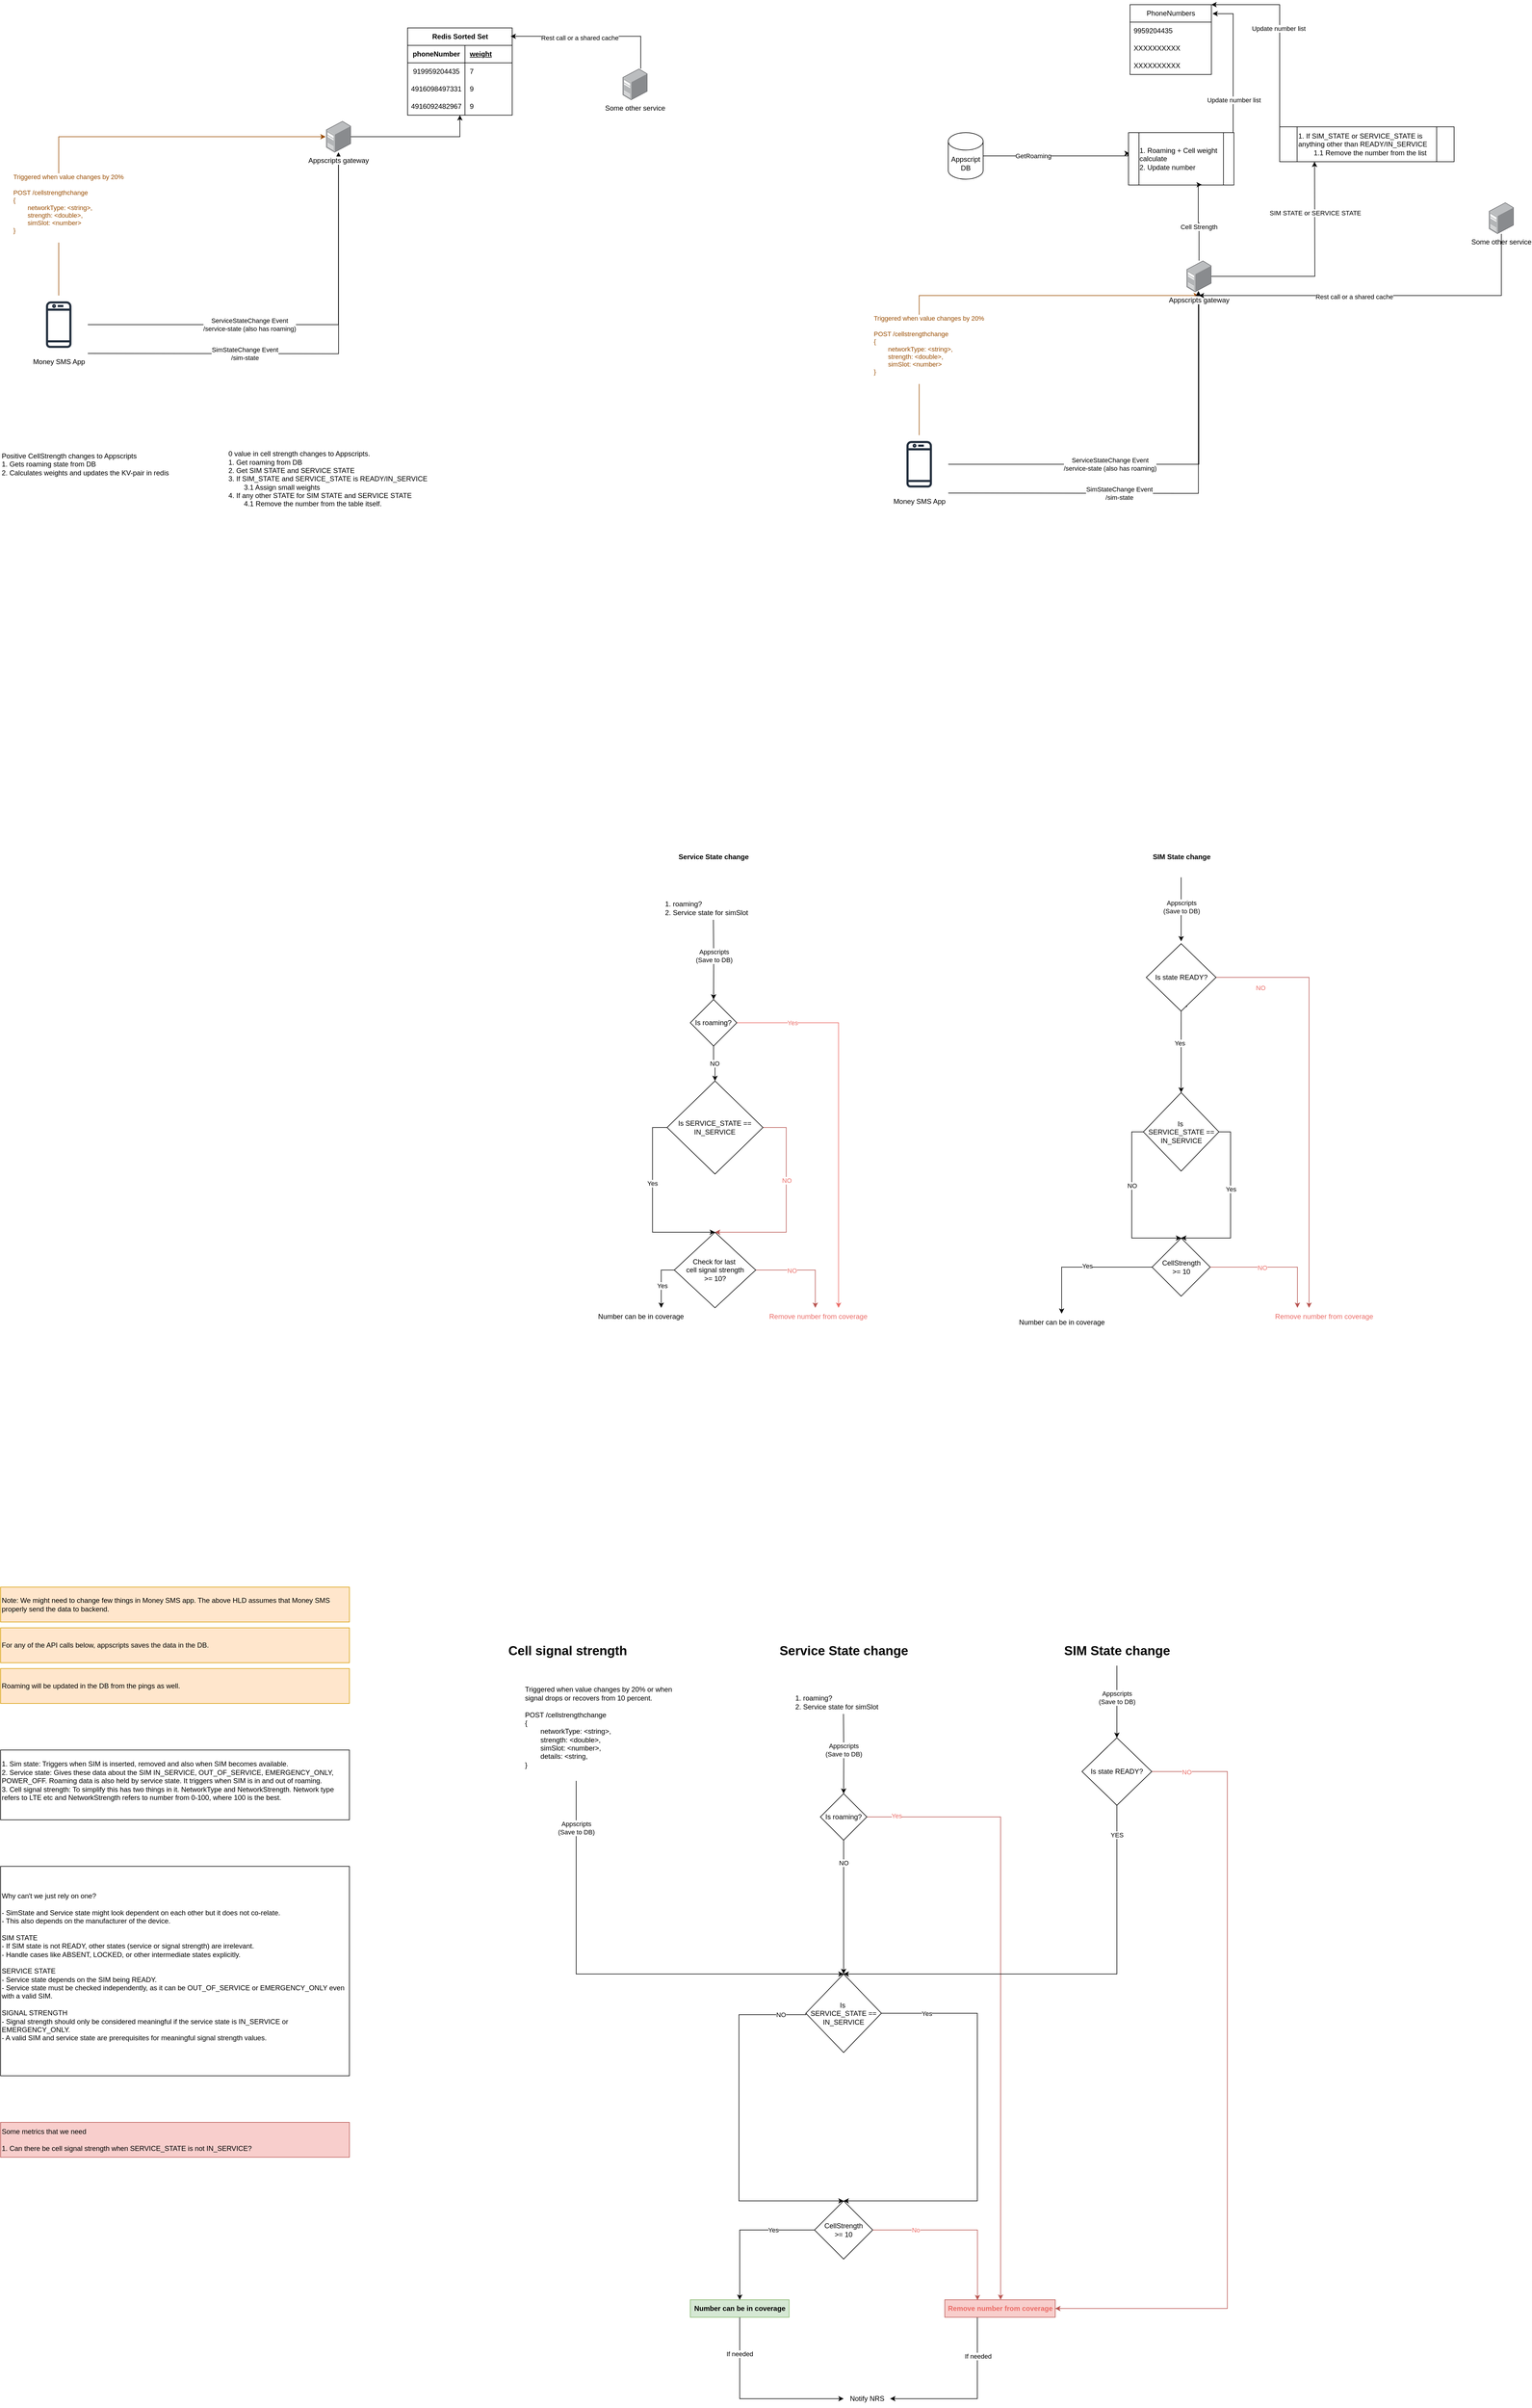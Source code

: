 <mxfile version="25.0.3">
  <diagram name="Page-1" id="AvjChgLorRrByspm1l1_">
    <mxGraphModel dx="1687" dy="942" grid="1" gridSize="10" guides="1" tooltips="1" connect="1" arrows="1" fold="1" page="1" pageScale="1" pageWidth="827" pageHeight="1169" math="0" shadow="0">
      <root>
        <mxCell id="0" />
        <mxCell id="1" parent="0" />
        <mxCell id="H9SD5z-_cukzh-uj4NfE-2" value="" style="edgeStyle=orthogonalEdgeStyle;rounded=0;orthogonalLoop=1;jettySize=auto;html=1;fontColor=#994C00;strokeColor=#994C00;entryX=-0.023;entryY=0.5;entryDx=0;entryDy=0;entryPerimeter=0;" parent="1" target="H9SD5z-_cukzh-uj4NfE-3" edge="1">
          <mxGeometry relative="1" as="geometry">
            <mxPoint x="650" y="427" as="targetPoint" />
            <Array as="points">
              <mxPoint x="140" y="427" />
            </Array>
            <mxPoint x="140" y="700" as="sourcePoint" />
          </mxGeometry>
        </mxCell>
        <mxCell id="H9SD5z-_cukzh-uj4NfE-7" value="Triggered when value changes by 20%&lt;br&gt;&lt;br&gt;POST /cellstrengthchange&lt;br&gt;{&lt;br&gt;&amp;nbsp;&lt;span style=&quot;white-space: pre;&quot;&gt;&#x9;&lt;/span&gt;networkType: &amp;lt;string&amp;gt;,&lt;br&gt;&#x9;&lt;span style=&quot;white-space: pre;&quot;&gt;&#x9;&lt;/span&gt;strength: &amp;lt;double&amp;gt;,&lt;br&gt;&#x9;&lt;span style=&quot;white-space: pre;&quot;&gt;&#x9;&lt;/span&gt;simSlot: &amp;lt;number&amp;gt;&lt;br&gt;}&lt;div&gt;&lt;br&gt;&lt;/div&gt;" style="edgeLabel;html=1;align=left;verticalAlign=middle;resizable=0;points=[];fontColor=#994C00;" parent="H9SD5z-_cukzh-uj4NfE-2" vertex="1" connectable="0">
          <mxGeometry x="-0.574" y="2" relative="1" as="geometry">
            <mxPoint x="-78" y="5" as="offset" />
          </mxGeometry>
        </mxCell>
        <mxCell id="nSinrPZJ9kr5eliyA3m0-4" style="edgeStyle=orthogonalEdgeStyle;rounded=0;orthogonalLoop=1;jettySize=auto;html=1;" parent="1" target="H9SD5z-_cukzh-uj4NfE-3" edge="1">
          <mxGeometry relative="1" as="geometry">
            <mxPoint x="190" y="799.5" as="sourcePoint" />
            <mxPoint x="621.3" y="487.5" as="targetPoint" />
          </mxGeometry>
        </mxCell>
        <mxCell id="nSinrPZJ9kr5eliyA3m0-5" value="SimStateChange Event&lt;div&gt;/sim-state&lt;/div&gt;" style="edgeLabel;html=1;align=center;verticalAlign=middle;resizable=0;points=[];" parent="nSinrPZJ9kr5eliyA3m0-4" vertex="1" connectable="0">
          <mxGeometry x="-0.22" y="1" relative="1" as="geometry">
            <mxPoint x="-33" y="1" as="offset" />
          </mxGeometry>
        </mxCell>
        <mxCell id="nSinrPZJ9kr5eliyA3m0-7" style="edgeStyle=orthogonalEdgeStyle;rounded=0;orthogonalLoop=1;jettySize=auto;html=1;" parent="1" source="H9SD5z-_cukzh-uj4NfE-1" target="H9SD5z-_cukzh-uj4NfE-3" edge="1">
          <mxGeometry relative="1" as="geometry">
            <mxPoint x="570" y="470" as="targetPoint" />
            <Array as="points">
              <mxPoint x="621" y="750" />
            </Array>
          </mxGeometry>
        </mxCell>
        <mxCell id="nSinrPZJ9kr5eliyA3m0-8" value="ServiceStateChange Event&lt;div&gt;/service-state (also has roaming)&lt;/div&gt;" style="edgeLabel;html=1;align=center;verticalAlign=middle;resizable=0;points=[];" parent="nSinrPZJ9kr5eliyA3m0-7" vertex="1" connectable="0">
          <mxGeometry x="-0.515" y="3" relative="1" as="geometry">
            <mxPoint x="101" y="3" as="offset" />
          </mxGeometry>
        </mxCell>
        <mxCell id="H9SD5z-_cukzh-uj4NfE-1" value="Money SMS App" style="sketch=0;outlineConnect=0;gradientColor=none;strokeColor=#232F3E;fillColor=#ffffff;dashed=0;verticalLabelPosition=bottom;verticalAlign=top;align=center;html=1;aspect=fixed;shape=mxgraph.aws4.resourceIcon;resIcon=mxgraph.aws4.mobile_client;" parent="1" vertex="1">
          <mxGeometry x="90" y="700" width="100" height="100" as="geometry" />
        </mxCell>
        <mxCell id="nSinrPZJ9kr5eliyA3m0-9" style="edgeStyle=orthogonalEdgeStyle;rounded=0;orthogonalLoop=1;jettySize=auto;html=1;" parent="1" source="H9SD5z-_cukzh-uj4NfE-3" target="nSinrPZJ9kr5eliyA3m0-10" edge="1">
          <mxGeometry relative="1" as="geometry">
            <mxPoint x="621.3" y="290" as="targetPoint" />
          </mxGeometry>
        </mxCell>
        <mxCell id="H9SD5z-_cukzh-uj4NfE-3" value="Appscripts gateway" style="image;points=[];aspect=fixed;html=1;align=center;shadow=0;dashed=0;image=img/lib/allied_telesis/computer_and_terminals/Server_Desktop.svg;" parent="1" vertex="1">
          <mxGeometry x="600" y="400" width="42.6" height="54" as="geometry" />
        </mxCell>
        <mxCell id="nSinrPZJ9kr5eliyA3m0-10" value="Redis Sorted Set" style="shape=table;startSize=30;container=1;collapsible=1;childLayout=tableLayout;fixedRows=1;rowLines=0;fontStyle=1;align=center;resizeLast=1;html=1;" parent="1" vertex="1">
          <mxGeometry x="740" y="240" width="180" height="150" as="geometry" />
        </mxCell>
        <mxCell id="nSinrPZJ9kr5eliyA3m0-11" value="" style="shape=tableRow;horizontal=0;startSize=0;swimlaneHead=0;swimlaneBody=0;fillColor=none;collapsible=0;dropTarget=0;points=[[0,0.5],[1,0.5]];portConstraint=eastwest;top=0;left=0;right=0;bottom=1;" parent="nSinrPZJ9kr5eliyA3m0-10" vertex="1">
          <mxGeometry y="30" width="180" height="30" as="geometry" />
        </mxCell>
        <mxCell id="nSinrPZJ9kr5eliyA3m0-12" value="phoneNumber" style="shape=partialRectangle;connectable=0;fillColor=none;top=0;left=0;bottom=0;right=0;fontStyle=1;overflow=hidden;whiteSpace=wrap;html=1;" parent="nSinrPZJ9kr5eliyA3m0-11" vertex="1">
          <mxGeometry width="98.7" height="30" as="geometry">
            <mxRectangle width="98.7" height="30" as="alternateBounds" />
          </mxGeometry>
        </mxCell>
        <mxCell id="nSinrPZJ9kr5eliyA3m0-13" value="weight" style="shape=partialRectangle;connectable=0;fillColor=none;top=0;left=0;bottom=0;right=0;align=left;spacingLeft=6;fontStyle=5;overflow=hidden;whiteSpace=wrap;html=1;" parent="nSinrPZJ9kr5eliyA3m0-11" vertex="1">
          <mxGeometry x="98.7" width="81.3" height="30" as="geometry">
            <mxRectangle width="81.3" height="30" as="alternateBounds" />
          </mxGeometry>
        </mxCell>
        <mxCell id="nSinrPZJ9kr5eliyA3m0-14" value="" style="shape=tableRow;horizontal=0;startSize=0;swimlaneHead=0;swimlaneBody=0;fillColor=none;collapsible=0;dropTarget=0;points=[[0,0.5],[1,0.5]];portConstraint=eastwest;top=0;left=0;right=0;bottom=0;" parent="nSinrPZJ9kr5eliyA3m0-10" vertex="1">
          <mxGeometry y="60" width="180" height="30" as="geometry" />
        </mxCell>
        <mxCell id="nSinrPZJ9kr5eliyA3m0-15" value="919959204435" style="shape=partialRectangle;connectable=0;fillColor=none;top=0;left=0;bottom=0;right=0;editable=1;overflow=hidden;whiteSpace=wrap;html=1;" parent="nSinrPZJ9kr5eliyA3m0-14" vertex="1">
          <mxGeometry width="98.7" height="30" as="geometry">
            <mxRectangle width="98.7" height="30" as="alternateBounds" />
          </mxGeometry>
        </mxCell>
        <mxCell id="nSinrPZJ9kr5eliyA3m0-16" value="7" style="shape=partialRectangle;connectable=0;fillColor=none;top=0;left=0;bottom=0;right=0;align=left;spacingLeft=6;overflow=hidden;whiteSpace=wrap;html=1;" parent="nSinrPZJ9kr5eliyA3m0-14" vertex="1">
          <mxGeometry x="98.7" width="81.3" height="30" as="geometry">
            <mxRectangle width="81.3" height="30" as="alternateBounds" />
          </mxGeometry>
        </mxCell>
        <mxCell id="nSinrPZJ9kr5eliyA3m0-17" value="" style="shape=tableRow;horizontal=0;startSize=0;swimlaneHead=0;swimlaneBody=0;fillColor=none;collapsible=0;dropTarget=0;points=[[0,0.5],[1,0.5]];portConstraint=eastwest;top=0;left=0;right=0;bottom=0;" parent="nSinrPZJ9kr5eliyA3m0-10" vertex="1">
          <mxGeometry y="90" width="180" height="30" as="geometry" />
        </mxCell>
        <mxCell id="nSinrPZJ9kr5eliyA3m0-18" value="4916098497331" style="shape=partialRectangle;connectable=0;fillColor=none;top=0;left=0;bottom=0;right=0;editable=1;overflow=hidden;whiteSpace=wrap;html=1;" parent="nSinrPZJ9kr5eliyA3m0-17" vertex="1">
          <mxGeometry width="98.7" height="30" as="geometry">
            <mxRectangle width="98.7" height="30" as="alternateBounds" />
          </mxGeometry>
        </mxCell>
        <mxCell id="nSinrPZJ9kr5eliyA3m0-19" value="9" style="shape=partialRectangle;connectable=0;fillColor=none;top=0;left=0;bottom=0;right=0;align=left;spacingLeft=6;overflow=hidden;whiteSpace=wrap;html=1;" parent="nSinrPZJ9kr5eliyA3m0-17" vertex="1">
          <mxGeometry x="98.7" width="81.3" height="30" as="geometry">
            <mxRectangle width="81.3" height="30" as="alternateBounds" />
          </mxGeometry>
        </mxCell>
        <mxCell id="nSinrPZJ9kr5eliyA3m0-20" value="" style="shape=tableRow;horizontal=0;startSize=0;swimlaneHead=0;swimlaneBody=0;fillColor=none;collapsible=0;dropTarget=0;points=[[0,0.5],[1,0.5]];portConstraint=eastwest;top=0;left=0;right=0;bottom=0;" parent="nSinrPZJ9kr5eliyA3m0-10" vertex="1">
          <mxGeometry y="120" width="180" height="30" as="geometry" />
        </mxCell>
        <mxCell id="nSinrPZJ9kr5eliyA3m0-21" value="4916092482967" style="shape=partialRectangle;connectable=0;fillColor=none;top=0;left=0;bottom=0;right=0;editable=1;overflow=hidden;whiteSpace=wrap;html=1;" parent="nSinrPZJ9kr5eliyA3m0-20" vertex="1">
          <mxGeometry width="98.7" height="30" as="geometry">
            <mxRectangle width="98.7" height="30" as="alternateBounds" />
          </mxGeometry>
        </mxCell>
        <mxCell id="nSinrPZJ9kr5eliyA3m0-22" value="9" style="shape=partialRectangle;connectable=0;fillColor=none;top=0;left=0;bottom=0;right=0;align=left;spacingLeft=6;overflow=hidden;whiteSpace=wrap;html=1;" parent="nSinrPZJ9kr5eliyA3m0-20" vertex="1">
          <mxGeometry x="98.7" width="81.3" height="30" as="geometry">
            <mxRectangle width="81.3" height="30" as="alternateBounds" />
          </mxGeometry>
        </mxCell>
        <mxCell id="nSinrPZJ9kr5eliyA3m0-23" value="Some other service" style="image;points=[];aspect=fixed;html=1;align=center;shadow=0;dashed=0;image=img/lib/allied_telesis/computer_and_terminals/Server_Desktop.svg;" parent="1" vertex="1">
          <mxGeometry x="1110" y="310" width="42.6" height="54" as="geometry" />
        </mxCell>
        <mxCell id="nSinrPZJ9kr5eliyA3m0-24" style="edgeStyle=orthogonalEdgeStyle;rounded=0;orthogonalLoop=1;jettySize=auto;html=1;entryX=0.985;entryY=0.096;entryDx=0;entryDy=0;entryPerimeter=0;" parent="1" source="nSinrPZJ9kr5eliyA3m0-23" target="nSinrPZJ9kr5eliyA3m0-10" edge="1">
          <mxGeometry relative="1" as="geometry">
            <Array as="points">
              <mxPoint x="1141" y="254" />
            </Array>
          </mxGeometry>
        </mxCell>
        <mxCell id="nSinrPZJ9kr5eliyA3m0-25" value="Rest call or a shared cache" style="edgeLabel;html=1;align=center;verticalAlign=middle;resizable=0;points=[];" parent="nSinrPZJ9kr5eliyA3m0-24" vertex="1" connectable="0">
          <mxGeometry x="0.15" y="2" relative="1" as="geometry">
            <mxPoint as="offset" />
          </mxGeometry>
        </mxCell>
        <mxCell id="FJ7R4VYDQQkWekEegoId-1" value="" style="edgeStyle=orthogonalEdgeStyle;rounded=0;orthogonalLoop=1;jettySize=auto;html=1;fontColor=#994C00;strokeColor=#994C00;" parent="1" edge="1">
          <mxGeometry relative="1" as="geometry">
            <mxPoint x="2101" y="700" as="targetPoint" />
            <Array as="points">
              <mxPoint x="1620" y="700" />
            </Array>
            <mxPoint x="1620" y="940" as="sourcePoint" />
          </mxGeometry>
        </mxCell>
        <mxCell id="FJ7R4VYDQQkWekEegoId-2" value="Triggered when value changes by 20%&lt;br&gt;&lt;br&gt;POST /cellstrengthchange&lt;br&gt;{&lt;br&gt;&amp;nbsp;&lt;span style=&quot;white-space: pre;&quot;&gt;&#x9;&lt;/span&gt;networkType: &amp;lt;string&amp;gt;,&lt;br&gt;&#x9;&lt;span style=&quot;white-space: pre;&quot;&gt;&#x9;&lt;/span&gt;strength: &amp;lt;double&amp;gt;,&lt;br&gt;&#x9;&lt;span style=&quot;white-space: pre;&quot;&gt;&#x9;&lt;/span&gt;simSlot: &amp;lt;number&amp;gt;&lt;br&gt;}&lt;div&gt;&lt;br&gt;&lt;/div&gt;" style="edgeLabel;html=1;align=left;verticalAlign=middle;resizable=0;points=[];fontColor=#994C00;" parent="FJ7R4VYDQQkWekEegoId-1" vertex="1" connectable="0">
          <mxGeometry x="-0.574" y="2" relative="1" as="geometry">
            <mxPoint x="-78" y="5" as="offset" />
          </mxGeometry>
        </mxCell>
        <mxCell id="FJ7R4VYDQQkWekEegoId-3" style="edgeStyle=orthogonalEdgeStyle;rounded=0;orthogonalLoop=1;jettySize=auto;html=1;entryX=0.474;entryY=0.962;entryDx=0;entryDy=0;entryPerimeter=0;" parent="1" target="FJ7R4VYDQQkWekEegoId-9" edge="1">
          <mxGeometry relative="1" as="geometry">
            <mxPoint x="1670" y="1039.5" as="sourcePoint" />
            <mxPoint x="2101.3" y="727.5" as="targetPoint" />
          </mxGeometry>
        </mxCell>
        <mxCell id="FJ7R4VYDQQkWekEegoId-4" value="SimStateChange Event&lt;div&gt;/sim-state&lt;/div&gt;" style="edgeLabel;html=1;align=center;verticalAlign=middle;resizable=0;points=[];" parent="FJ7R4VYDQQkWekEegoId-3" vertex="1" connectable="0">
          <mxGeometry x="-0.22" y="1" relative="1" as="geometry">
            <mxPoint x="-10" y="1" as="offset" />
          </mxGeometry>
        </mxCell>
        <mxCell id="FJ7R4VYDQQkWekEegoId-5" style="edgeStyle=orthogonalEdgeStyle;rounded=0;orthogonalLoop=1;jettySize=auto;html=1;" parent="1" source="FJ7R4VYDQQkWekEegoId-7" target="FJ7R4VYDQQkWekEegoId-9" edge="1">
          <mxGeometry relative="1" as="geometry">
            <mxPoint x="2050" y="710" as="targetPoint" />
            <Array as="points">
              <mxPoint x="2101" y="990" />
            </Array>
          </mxGeometry>
        </mxCell>
        <mxCell id="FJ7R4VYDQQkWekEegoId-6" value="ServiceStateChange Event&lt;div&gt;/service-state (also has roaming)&lt;/div&gt;" style="edgeLabel;html=1;align=center;verticalAlign=middle;resizable=0;points=[];" parent="FJ7R4VYDQQkWekEegoId-5" vertex="1" connectable="0">
          <mxGeometry x="-0.515" y="3" relative="1" as="geometry">
            <mxPoint x="101" y="3" as="offset" />
          </mxGeometry>
        </mxCell>
        <mxCell id="FJ7R4VYDQQkWekEegoId-7" value="Money SMS App" style="sketch=0;outlineConnect=0;gradientColor=none;strokeColor=#232F3E;fillColor=#ffffff;dashed=0;verticalLabelPosition=bottom;verticalAlign=top;align=center;html=1;aspect=fixed;shape=mxgraph.aws4.resourceIcon;resIcon=mxgraph.aws4.mobile_client;" parent="1" vertex="1">
          <mxGeometry x="1570" y="940" width="100" height="100" as="geometry" />
        </mxCell>
        <mxCell id="FJ7R4VYDQQkWekEegoId-48" style="edgeStyle=orthogonalEdgeStyle;rounded=0;orthogonalLoop=1;jettySize=auto;html=1;" parent="1" source="FJ7R4VYDQQkWekEegoId-9" edge="1">
          <mxGeometry relative="1" as="geometry">
            <mxPoint x="2300" y="470" as="targetPoint" />
          </mxGeometry>
        </mxCell>
        <mxCell id="FJ7R4VYDQQkWekEegoId-50" value="SIM STATE or SERVICE STATE" style="edgeLabel;html=1;align=center;verticalAlign=middle;resizable=0;points=[];" parent="FJ7R4VYDQQkWekEegoId-48" vertex="1" connectable="0">
          <mxGeometry x="0.532" y="-1" relative="1" as="geometry">
            <mxPoint as="offset" />
          </mxGeometry>
        </mxCell>
        <mxCell id="FJ7R4VYDQQkWekEegoId-9" value="Appscripts gateway" style="image;points=[];aspect=fixed;html=1;align=center;shadow=0;dashed=0;image=img/lib/allied_telesis/computer_and_terminals/Server_Desktop.svg;" parent="1" vertex="1">
          <mxGeometry x="2080" y="640" width="42.6" height="54" as="geometry" />
        </mxCell>
        <mxCell id="FJ7R4VYDQQkWekEegoId-23" value="Some other service" style="image;points=[];aspect=fixed;html=1;align=center;shadow=0;dashed=0;image=img/lib/allied_telesis/computer_and_terminals/Server_Desktop.svg;" parent="1" vertex="1">
          <mxGeometry x="2600" y="540" width="42.6" height="54" as="geometry" />
        </mxCell>
        <mxCell id="FJ7R4VYDQQkWekEegoId-24" style="edgeStyle=orthogonalEdgeStyle;rounded=0;orthogonalLoop=1;jettySize=auto;html=1;" parent="1" source="FJ7R4VYDQQkWekEegoId-23" edge="1">
          <mxGeometry relative="1" as="geometry">
            <Array as="points">
              <mxPoint x="2621" y="700" />
            </Array>
            <mxPoint x="2101" y="700" as="targetPoint" />
          </mxGeometry>
        </mxCell>
        <mxCell id="FJ7R4VYDQQkWekEegoId-25" value="Rest call or a shared cache" style="edgeLabel;html=1;align=center;verticalAlign=middle;resizable=0;points=[];" parent="FJ7R4VYDQQkWekEegoId-24" vertex="1" connectable="0">
          <mxGeometry x="0.15" y="2" relative="1" as="geometry">
            <mxPoint as="offset" />
          </mxGeometry>
        </mxCell>
        <mxCell id="FJ7R4VYDQQkWekEegoId-27" value="PhoneNumbers" style="swimlane;fontStyle=0;childLayout=stackLayout;horizontal=1;startSize=30;horizontalStack=0;resizeParent=1;resizeParentMax=0;resizeLast=0;collapsible=1;marginBottom=0;whiteSpace=wrap;html=1;" parent="1" vertex="1">
          <mxGeometry x="1982.6" y="200" width="140" height="120" as="geometry" />
        </mxCell>
        <mxCell id="FJ7R4VYDQQkWekEegoId-28" value="9959204435" style="text;strokeColor=none;fillColor=none;align=left;verticalAlign=middle;spacingLeft=4;spacingRight=4;overflow=hidden;points=[[0,0.5],[1,0.5]];portConstraint=eastwest;rotatable=0;whiteSpace=wrap;html=1;" parent="FJ7R4VYDQQkWekEegoId-27" vertex="1">
          <mxGeometry y="30" width="140" height="30" as="geometry" />
        </mxCell>
        <mxCell id="FJ7R4VYDQQkWekEegoId-29" value="XXXXXXXXXX" style="text;strokeColor=none;fillColor=none;align=left;verticalAlign=middle;spacingLeft=4;spacingRight=4;overflow=hidden;points=[[0,0.5],[1,0.5]];portConstraint=eastwest;rotatable=0;whiteSpace=wrap;html=1;" parent="FJ7R4VYDQQkWekEegoId-27" vertex="1">
          <mxGeometry y="60" width="140" height="30" as="geometry" />
        </mxCell>
        <mxCell id="FJ7R4VYDQQkWekEegoId-30" value="XXXXXXXXXX" style="text;strokeColor=none;fillColor=none;align=left;verticalAlign=middle;spacingLeft=4;spacingRight=4;overflow=hidden;points=[[0,0.5],[1,0.5]];portConstraint=eastwest;rotatable=0;whiteSpace=wrap;html=1;" parent="FJ7R4VYDQQkWekEegoId-27" vertex="1">
          <mxGeometry y="90" width="140" height="30" as="geometry" />
        </mxCell>
        <mxCell id="FJ7R4VYDQQkWekEegoId-32" style="edgeStyle=orthogonalEdgeStyle;rounded=0;orthogonalLoop=1;jettySize=auto;html=1;entryX=0.011;entryY=0.394;entryDx=0;entryDy=0;entryPerimeter=0;" parent="1" source="FJ7R4VYDQQkWekEegoId-31" target="FJ7R4VYDQQkWekEegoId-33" edge="1">
          <mxGeometry relative="1" as="geometry">
            <mxPoint x="2120" y="550" as="targetPoint" />
            <Array as="points">
              <mxPoint x="1979" y="460" />
              <mxPoint x="1979" y="456" />
            </Array>
          </mxGeometry>
        </mxCell>
        <mxCell id="FJ7R4VYDQQkWekEegoId-34" value="GetRoaming" style="edgeLabel;html=1;align=center;verticalAlign=middle;resizable=0;points=[];" parent="FJ7R4VYDQQkWekEegoId-32" vertex="1" connectable="0">
          <mxGeometry x="-0.147" relative="1" as="geometry">
            <mxPoint x="-24" as="offset" />
          </mxGeometry>
        </mxCell>
        <mxCell id="FJ7R4VYDQQkWekEegoId-31" value="Appscript DB" style="shape=cylinder3;whiteSpace=wrap;html=1;boundedLbl=1;backgroundOutline=1;size=15;" parent="1" vertex="1">
          <mxGeometry x="1670" y="420" width="60" height="80" as="geometry" />
        </mxCell>
        <mxCell id="FJ7R4VYDQQkWekEegoId-33" value="&lt;div style=&quot;text-align: left;&quot;&gt;&lt;span style=&quot;background-color: initial;&quot;&gt;1. Roaming + Cell weight calculate&lt;/span&gt;&lt;/div&gt;&lt;div style=&quot;text-align: left;&quot;&gt;2. Update number&lt;/div&gt;" style="shape=process;whiteSpace=wrap;html=1;backgroundOutline=1;" parent="1" vertex="1">
          <mxGeometry x="1980" y="420" width="181.3" height="90" as="geometry" />
        </mxCell>
        <mxCell id="FJ7R4VYDQQkWekEegoId-38" style="edgeStyle=orthogonalEdgeStyle;rounded=0;orthogonalLoop=1;jettySize=auto;html=1;entryX=1.014;entryY=0.129;entryDx=0;entryDy=0;entryPerimeter=0;" parent="1" source="FJ7R4VYDQQkWekEegoId-33" target="FJ7R4VYDQQkWekEegoId-27" edge="1">
          <mxGeometry relative="1" as="geometry">
            <Array as="points">
              <mxPoint x="2160" y="216" />
            </Array>
          </mxGeometry>
        </mxCell>
        <mxCell id="FJ7R4VYDQQkWekEegoId-39" value="Update number list" style="edgeLabel;html=1;align=center;verticalAlign=middle;resizable=0;points=[];" parent="FJ7R4VYDQQkWekEegoId-38" vertex="1" connectable="0">
          <mxGeometry x="0.049" y="-3" relative="1" as="geometry">
            <mxPoint x="-2" y="70" as="offset" />
          </mxGeometry>
        </mxCell>
        <mxCell id="FJ7R4VYDQQkWekEegoId-42" style="edgeStyle=orthogonalEdgeStyle;rounded=0;orthogonalLoop=1;jettySize=auto;html=1;entryX=0.695;entryY=0.994;entryDx=0;entryDy=0;entryPerimeter=0;" parent="1" source="FJ7R4VYDQQkWekEegoId-9" target="FJ7R4VYDQQkWekEegoId-33" edge="1">
          <mxGeometry relative="1" as="geometry">
            <Array as="points">
              <mxPoint x="2101" y="575" />
              <mxPoint x="2100" y="575" />
              <mxPoint x="2100" y="510" />
            </Array>
          </mxGeometry>
        </mxCell>
        <mxCell id="FJ7R4VYDQQkWekEegoId-43" value="Cell Strength" style="edgeLabel;html=1;align=center;verticalAlign=middle;resizable=0;points=[];" parent="FJ7R4VYDQQkWekEegoId-42" vertex="1" connectable="0">
          <mxGeometry x="-0.15" y="1" relative="1" as="geometry">
            <mxPoint as="offset" />
          </mxGeometry>
        </mxCell>
        <mxCell id="FJ7R4VYDQQkWekEegoId-45" value="Positive CellStrength changes to Appscripts&lt;div&gt;1. Gets roaming state from DB&lt;/div&gt;&lt;div&gt;2. Calculates weights and updates the KV-pair in redis&lt;/div&gt;" style="text;html=1;align=left;verticalAlign=middle;resizable=0;points=[];autosize=1;strokeColor=none;fillColor=none;" parent="1" vertex="1">
          <mxGeometry x="40" y="960" width="310" height="60" as="geometry" />
        </mxCell>
        <mxCell id="FJ7R4VYDQQkWekEegoId-47" value="0 value in cell strength changes to Appscripts.&lt;div&gt;1. Get roaming from DB&lt;/div&gt;&lt;div&gt;2. Get SIM STATE and SERVICE STATE&lt;/div&gt;&lt;div&gt;3. If SIM_STATE and SERVICE_STATE is READY/IN_SERVICE&lt;/div&gt;&lt;div&gt;&lt;span style=&quot;white-space: pre;&quot;&gt;&#x9;&lt;/span&gt;3.1 Assign small weights&lt;br&gt;&lt;/div&gt;&lt;div&gt;4. If any other STATE for SIM STATE and SERVICE STATE&lt;/div&gt;&lt;div&gt;&lt;span style=&quot;white-space: pre;&quot;&gt;&#x9;&lt;/span&gt;4.1 Remove the number from the table itself.&lt;br&gt;&lt;/div&gt;" style="text;html=1;align=left;verticalAlign=middle;resizable=0;points=[];autosize=1;strokeColor=none;fillColor=none;" parent="1" vertex="1">
          <mxGeometry x="430" y="960" width="370" height="110" as="geometry" />
        </mxCell>
        <mxCell id="FJ7R4VYDQQkWekEegoId-51" style="edgeStyle=orthogonalEdgeStyle;rounded=0;orthogonalLoop=1;jettySize=auto;html=1;exitX=0;exitY=0;exitDx=0;exitDy=0;entryX=1;entryY=0;entryDx=0;entryDy=0;" parent="1" source="FJ7R4VYDQQkWekEegoId-49" target="FJ7R4VYDQQkWekEegoId-27" edge="1">
          <mxGeometry relative="1" as="geometry">
            <Array as="points">
              <mxPoint x="2240" y="200" />
            </Array>
          </mxGeometry>
        </mxCell>
        <mxCell id="FJ7R4VYDQQkWekEegoId-52" value="Update number list" style="edgeLabel;html=1;align=center;verticalAlign=middle;resizable=0;points=[];" parent="FJ7R4VYDQQkWekEegoId-51" vertex="1" connectable="0">
          <mxGeometry x="0.032" y="2" relative="1" as="geometry">
            <mxPoint as="offset" />
          </mxGeometry>
        </mxCell>
        <mxCell id="FJ7R4VYDQQkWekEegoId-49" value="1. If SIM_STATE or SERVICE_STATE is anything other than READY/IN_SERVICE&amp;nbsp;&lt;div&gt;&lt;span style=&quot;white-space: pre;&quot;&gt;&#x9;&lt;/span&gt;1.1 Remove the number from the list&lt;br&gt;&lt;/div&gt;" style="shape=process;whiteSpace=wrap;html=1;backgroundOutline=1;align=left;" parent="1" vertex="1">
          <mxGeometry x="2240" y="410" width="300" height="60" as="geometry" />
        </mxCell>
        <mxCell id="FJ7R4VYDQQkWekEegoId-54" value="Note: We might need to change few things in Money SMS app. The above HLD assumes that Money SMS properly send the data to backend." style="rounded=0;whiteSpace=wrap;html=1;fillColor=#ffe6cc;strokeColor=#d79b00;align=left;" parent="1" vertex="1">
          <mxGeometry x="40" y="2920" width="600" height="60" as="geometry" />
        </mxCell>
        <mxCell id="FJ7R4VYDQQkWekEegoId-68" style="edgeStyle=orthogonalEdgeStyle;rounded=0;orthogonalLoop=1;jettySize=auto;html=1;entryX=0.5;entryY=0;entryDx=0;entryDy=0;" parent="1" source="FJ7R4VYDQQkWekEegoId-72" target="FJ7R4VYDQQkWekEegoId-198" edge="1">
          <mxGeometry relative="1" as="geometry">
            <mxPoint x="780.3" y="3345" as="targetPoint" />
            <mxPoint x="780.3" y="3175" as="sourcePoint" />
            <Array as="points">
              <mxPoint x="1030" y="3585" />
            </Array>
          </mxGeometry>
        </mxCell>
        <mxCell id="FJ7R4VYDQQkWekEegoId-69" value="Appscripts&lt;div&gt;(Save to DB)&lt;/div&gt;" style="edgeLabel;html=1;align=center;verticalAlign=middle;resizable=0;points=[];" parent="FJ7R4VYDQQkWekEegoId-68" vertex="1" connectable="0">
          <mxGeometry x="-0.193" y="-2" relative="1" as="geometry">
            <mxPoint x="2" y="-239" as="offset" />
          </mxGeometry>
        </mxCell>
        <mxCell id="FJ7R4VYDQQkWekEegoId-71" value="Cell signal strength" style="text;html=1;align=center;verticalAlign=middle;resizable=0;points=[];autosize=1;strokeColor=none;fillColor=none;fontStyle=1;fontSize=22;" parent="1" vertex="1">
          <mxGeometry x="910" y="3010" width="210" height="40" as="geometry" />
        </mxCell>
        <mxCell id="FJ7R4VYDQQkWekEegoId-72" value="&lt;div&gt;Triggered when value changes by 20% or when&amp;nbsp;&lt;/div&gt;&lt;div&gt;signal drops or recovers from 10 percent.&lt;/div&gt;&lt;div&gt;&lt;br&gt;&lt;/div&gt;&lt;div&gt;POST /cellstrengthchange&lt;/div&gt;&lt;div&gt;{&lt;/div&gt;&lt;div&gt;&amp;nbsp;&lt;span style=&quot;white-space-collapse: preserve;&quot;&gt;&#x9;&lt;/span&gt;networkType: &amp;lt;string&amp;gt;,&lt;/div&gt;&lt;div&gt;&lt;span style=&quot;white-space-collapse: collapse;&quot;&gt;&lt;span style=&quot;white-space-collapse: preserve;&quot;&gt;&#x9;&lt;/span&gt;strength: &amp;lt;double&amp;gt;,&lt;/span&gt;&lt;/div&gt;&lt;div&gt;&lt;span style=&quot;white-space-collapse: collapse;&quot;&gt;&lt;span style=&quot;white-space-collapse: preserve;&quot;&gt;&#x9;&lt;/span&gt;simSlot: &amp;lt;number&amp;gt;,&lt;/span&gt;&lt;/div&gt;&lt;div&gt;&lt;span style=&quot;white-space-collapse: collapse;&quot;&gt;&lt;span style=&quot;white-space: pre;&quot;&gt;&#x9;&lt;/span&gt;details: &amp;lt;string,&lt;br&gt;&lt;/span&gt;&lt;/div&gt;&lt;div&gt;}&lt;/div&gt;&lt;div&gt;&lt;br&gt;&lt;/div&gt;" style="text;html=1;align=left;verticalAlign=middle;resizable=0;points=[];autosize=1;strokeColor=none;fillColor=none;" parent="1" vertex="1">
          <mxGeometry x="940" y="3083" width="280" height="170" as="geometry" />
        </mxCell>
        <mxCell id="FJ7R4VYDQQkWekEegoId-162" value="" style="edgeStyle=orthogonalEdgeStyle;rounded=0;orthogonalLoop=1;jettySize=auto;html=1;" parent="1" edge="1">
          <mxGeometry relative="1" as="geometry">
            <mxPoint x="-90" y="2130" as="sourcePoint" />
          </mxGeometry>
        </mxCell>
        <mxCell id="FJ7R4VYDQQkWekEegoId-102" style="edgeStyle=orthogonalEdgeStyle;rounded=0;orthogonalLoop=1;jettySize=auto;html=1;entryX=0.5;entryY=0;entryDx=0;entryDy=0;" parent="1" target="FJ7R4VYDQQkWekEegoId-108" edge="1">
          <mxGeometry relative="1" as="geometry">
            <mxPoint x="1266.3" y="1900" as="targetPoint" />
            <mxPoint x="1266.04" y="1773" as="sourcePoint" />
          </mxGeometry>
        </mxCell>
        <mxCell id="FJ7R4VYDQQkWekEegoId-107" value="Appscripts&lt;div&gt;(Save to DB)&lt;/div&gt;" style="edgeLabel;html=1;align=center;verticalAlign=middle;resizable=0;points=[];" parent="FJ7R4VYDQQkWekEegoId-102" vertex="1" connectable="0">
          <mxGeometry x="-0.177" relative="1" as="geometry">
            <mxPoint y="5" as="offset" />
          </mxGeometry>
        </mxCell>
        <mxCell id="FJ7R4VYDQQkWekEegoId-101" value="Service State change" style="text;html=1;align=center;verticalAlign=middle;resizable=0;points=[];autosize=1;strokeColor=none;fillColor=none;fontStyle=1" parent="1" vertex="1">
          <mxGeometry x="1196.3" y="1650" width="140" height="30" as="geometry" />
        </mxCell>
        <mxCell id="FJ7R4VYDQQkWekEegoId-105" value="1. roaming?&lt;div&gt;2. Service state for simSlot&lt;/div&gt;" style="text;html=1;align=left;verticalAlign=middle;resizable=0;points=[];autosize=1;strokeColor=none;fillColor=none;" parent="1" vertex="1">
          <mxGeometry x="1181.3" y="1733" width="170" height="40" as="geometry" />
        </mxCell>
        <mxCell id="FJ7R4VYDQQkWekEegoId-109" style="edgeStyle=orthogonalEdgeStyle;rounded=0;orthogonalLoop=1;jettySize=auto;html=1;fontColor=#EA6B66;strokeColor=#EA6B66;" parent="1" source="FJ7R4VYDQQkWekEegoId-108" target="FJ7R4VYDQQkWekEegoId-124" edge="1">
          <mxGeometry relative="1" as="geometry">
            <mxPoint x="1846.247" y="2080" as="targetPoint" />
            <Array as="points">
              <mxPoint x="1481.3" y="1950" />
            </Array>
          </mxGeometry>
        </mxCell>
        <mxCell id="FJ7R4VYDQQkWekEegoId-110" value="Yes" style="edgeLabel;html=1;align=center;verticalAlign=middle;resizable=0;points=[];fontColor=#EA6B66;" parent="FJ7R4VYDQQkWekEegoId-109" vertex="1" connectable="0">
          <mxGeometry x="-0.068" y="-3" relative="1" as="geometry">
            <mxPoint x="-77" y="-135" as="offset" />
          </mxGeometry>
        </mxCell>
        <mxCell id="FJ7R4VYDQQkWekEegoId-159" style="edgeStyle=orthogonalEdgeStyle;rounded=0;orthogonalLoop=1;jettySize=auto;html=1;exitX=0.5;exitY=1;exitDx=0;exitDy=0;" parent="1" source="FJ7R4VYDQQkWekEegoId-108" target="FJ7R4VYDQQkWekEegoId-114" edge="1">
          <mxGeometry relative="1" as="geometry" />
        </mxCell>
        <mxCell id="FJ7R4VYDQQkWekEegoId-160" value="NO" style="edgeLabel;html=1;align=center;verticalAlign=middle;resizable=0;points=[];" parent="FJ7R4VYDQQkWekEegoId-159" vertex="1" connectable="0">
          <mxGeometry x="0.008" relative="1" as="geometry">
            <mxPoint as="offset" />
          </mxGeometry>
        </mxCell>
        <mxCell id="FJ7R4VYDQQkWekEegoId-108" value="Is roaming?" style="rhombus;whiteSpace=wrap;html=1;" parent="1" vertex="1">
          <mxGeometry x="1226.3" y="1910" width="80" height="80" as="geometry" />
        </mxCell>
        <mxCell id="FJ7R4VYDQQkWekEegoId-122" style="edgeStyle=orthogonalEdgeStyle;rounded=0;orthogonalLoop=1;jettySize=auto;html=1;exitX=1;exitY=0.5;exitDx=0;exitDy=0;fillColor=#f8cecc;strokeColor=#b85450;entryX=0.5;entryY=0;entryDx=0;entryDy=0;" parent="1" source="FJ7R4VYDQQkWekEegoId-114" target="FJ7R4VYDQQkWekEegoId-120" edge="1">
          <mxGeometry relative="1" as="geometry">
            <mxPoint x="1731.3" y="2260" as="targetPoint" />
            <Array as="points">
              <mxPoint x="1391.3" y="2130" />
              <mxPoint x="1391.3" y="2310" />
            </Array>
          </mxGeometry>
        </mxCell>
        <mxCell id="FJ7R4VYDQQkWekEegoId-123" value="NO" style="edgeLabel;html=1;align=center;verticalAlign=middle;resizable=0;points=[];fontColor=#EA6B66;" parent="FJ7R4VYDQQkWekEegoId-122" vertex="1" connectable="0">
          <mxGeometry x="-0.238" relative="1" as="geometry">
            <mxPoint as="offset" />
          </mxGeometry>
        </mxCell>
        <mxCell id="FJ7R4VYDQQkWekEegoId-157" style="edgeStyle=orthogonalEdgeStyle;rounded=0;orthogonalLoop=1;jettySize=auto;html=1;" parent="1" source="FJ7R4VYDQQkWekEegoId-114" target="FJ7R4VYDQQkWekEegoId-120" edge="1">
          <mxGeometry relative="1" as="geometry">
            <Array as="points">
              <mxPoint x="1161.3" y="2130" />
              <mxPoint x="1161.3" y="2310" />
            </Array>
          </mxGeometry>
        </mxCell>
        <mxCell id="FJ7R4VYDQQkWekEegoId-158" value="Yes" style="edgeLabel;html=1;align=center;verticalAlign=middle;resizable=0;points=[];" parent="FJ7R4VYDQQkWekEegoId-157" vertex="1" connectable="0">
          <mxGeometry x="-0.229" y="-1" relative="1" as="geometry">
            <mxPoint as="offset" />
          </mxGeometry>
        </mxCell>
        <mxCell id="FJ7R4VYDQQkWekEegoId-114" value="Is SERVICE_STATE == IN_SERVICE" style="rhombus;whiteSpace=wrap;html=1;" parent="1" vertex="1">
          <mxGeometry x="1186.3" y="2050" width="165" height="160" as="geometry" />
        </mxCell>
        <mxCell id="FJ7R4VYDQQkWekEegoId-127" style="edgeStyle=orthogonalEdgeStyle;rounded=0;orthogonalLoop=1;jettySize=auto;html=1;fillColor=#f8cecc;strokeColor=#b85450;" parent="1" target="FJ7R4VYDQQkWekEegoId-124" edge="1">
          <mxGeometry relative="1" as="geometry">
            <mxPoint x="1328.031" y="2375" as="sourcePoint" />
            <mxPoint x="1441.3" y="2430" as="targetPoint" />
            <Array as="points">
              <mxPoint x="1441.3" y="2375" />
            </Array>
          </mxGeometry>
        </mxCell>
        <mxCell id="FJ7R4VYDQQkWekEegoId-128" value="NO" style="edgeLabel;html=1;align=center;verticalAlign=middle;resizable=0;points=[];fontColor=#EA6B66;" parent="FJ7R4VYDQQkWekEegoId-127" vertex="1" connectable="0">
          <mxGeometry x="-0.189" y="-1" relative="1" as="geometry">
            <mxPoint as="offset" />
          </mxGeometry>
        </mxCell>
        <mxCell id="FJ7R4VYDQQkWekEegoId-155" style="edgeStyle=orthogonalEdgeStyle;rounded=0;orthogonalLoop=1;jettySize=auto;html=1;" parent="1" source="FJ7R4VYDQQkWekEegoId-120" target="FJ7R4VYDQQkWekEegoId-126" edge="1">
          <mxGeometry relative="1" as="geometry">
            <Array as="points">
              <mxPoint x="1176.3" y="2375" />
            </Array>
          </mxGeometry>
        </mxCell>
        <mxCell id="FJ7R4VYDQQkWekEegoId-156" value="Yes" style="edgeLabel;html=1;align=center;verticalAlign=middle;resizable=0;points=[];" parent="FJ7R4VYDQQkWekEegoId-155" vertex="1" connectable="0">
          <mxGeometry x="0.13" y="1" relative="1" as="geometry">
            <mxPoint as="offset" />
          </mxGeometry>
        </mxCell>
        <mxCell id="FJ7R4VYDQQkWekEegoId-120" value="Check for last&amp;nbsp;&lt;div&gt;cell signal strength&lt;/div&gt;&lt;div&gt;&amp;gt;= 10?&lt;/div&gt;" style="rhombus;whiteSpace=wrap;html=1;" parent="1" vertex="1">
          <mxGeometry x="1198.8" y="2310" width="140" height="130" as="geometry" />
        </mxCell>
        <mxCell id="FJ7R4VYDQQkWekEegoId-124" value="&lt;font color=&quot;#ea6b66&quot;&gt;Remove number from coverage&lt;/font&gt;" style="text;html=1;align=center;verticalAlign=middle;resizable=0;points=[];autosize=1;strokeColor=none;fillColor=none;" parent="1" vertex="1">
          <mxGeometry x="1351.3" y="2440" width="190" height="30" as="geometry" />
        </mxCell>
        <mxCell id="FJ7R4VYDQQkWekEegoId-126" value="Number can be in coverage" style="text;html=1;align=center;verticalAlign=middle;resizable=0;points=[];autosize=1;strokeColor=none;fillColor=none;" parent="1" vertex="1">
          <mxGeometry x="1056.3" y="2440" width="170" height="30" as="geometry" />
        </mxCell>
        <mxCell id="FJ7R4VYDQQkWekEegoId-129" value="SIM State change" style="text;html=1;align=center;verticalAlign=middle;resizable=0;points=[];autosize=1;strokeColor=none;fillColor=none;fontStyle=1" parent="1" vertex="1">
          <mxGeometry x="2010.55" y="1650" width="120" height="30" as="geometry" />
        </mxCell>
        <mxCell id="FJ7R4VYDQQkWekEegoId-130" value="" style="endArrow=classic;html=1;rounded=0;" parent="1" edge="1">
          <mxGeometry width="50" height="50" relative="1" as="geometry">
            <mxPoint x="2070.55" y="1700" as="sourcePoint" />
            <mxPoint x="2070.55" y="1810" as="targetPoint" />
          </mxGeometry>
        </mxCell>
        <mxCell id="FJ7R4VYDQQkWekEegoId-131" value="Appscripts&lt;div&gt;(Save to DB)&lt;/div&gt;" style="edgeLabel;html=1;align=center;verticalAlign=middle;resizable=0;points=[];" parent="FJ7R4VYDQQkWekEegoId-130" vertex="1" connectable="0">
          <mxGeometry x="-0.412" y="-1" relative="1" as="geometry">
            <mxPoint x="1" y="18" as="offset" />
          </mxGeometry>
        </mxCell>
        <mxCell id="FJ7R4VYDQQkWekEegoId-132" value="For any of the API calls below, appscripts saves the data in the DB." style="rounded=0;whiteSpace=wrap;html=1;fillColor=#ffe6cc;strokeColor=#d79b00;align=left;" parent="1" vertex="1">
          <mxGeometry x="40" y="2990" width="600" height="60" as="geometry" />
        </mxCell>
        <mxCell id="FJ7R4VYDQQkWekEegoId-135" style="edgeStyle=orthogonalEdgeStyle;rounded=0;orthogonalLoop=1;jettySize=auto;html=1;exitX=1;exitY=0.5;exitDx=0;exitDy=0;entryX=0.5;entryY=0;entryDx=0;entryDy=0;" parent="1" source="FJ7R4VYDQQkWekEegoId-133" target="FJ7R4VYDQQkWekEegoId-139" edge="1">
          <mxGeometry relative="1" as="geometry">
            <mxPoint x="2470.55" y="1980" as="targetPoint" />
            <Array as="points">
              <mxPoint x="2070.55" y="1872" />
            </Array>
          </mxGeometry>
        </mxCell>
        <mxCell id="FJ7R4VYDQQkWekEegoId-136" value="YES" style="edgeLabel;html=1;align=center;verticalAlign=middle;resizable=0;points=[];" parent="FJ7R4VYDQQkWekEegoId-135" vertex="1" connectable="0">
          <mxGeometry x="-0.171" relative="1" as="geometry">
            <mxPoint x="-1" as="offset" />
          </mxGeometry>
        </mxCell>
        <mxCell id="FJ7R4VYDQQkWekEegoId-154" value="Yes" style="edgeLabel;html=1;align=center;verticalAlign=middle;resizable=0;points=[];" parent="FJ7R4VYDQQkWekEegoId-135" vertex="1" connectable="0">
          <mxGeometry x="0.341" y="-3" relative="1" as="geometry">
            <mxPoint as="offset" />
          </mxGeometry>
        </mxCell>
        <mxCell id="FJ7R4VYDQQkWekEegoId-137" style="edgeStyle=orthogonalEdgeStyle;rounded=0;orthogonalLoop=1;jettySize=auto;html=1;fillColor=#f8cecc;strokeColor=#b85450;" parent="1" source="FJ7R4VYDQQkWekEegoId-133" target="FJ7R4VYDQQkWekEegoId-147" edge="1">
          <mxGeometry relative="1" as="geometry">
            <mxPoint x="2315.617" y="2030" as="targetPoint" />
            <Array as="points">
              <mxPoint x="2290.55" y="1872" />
            </Array>
          </mxGeometry>
        </mxCell>
        <mxCell id="FJ7R4VYDQQkWekEegoId-138" value="NO" style="edgeLabel;html=1;align=center;verticalAlign=middle;resizable=0;points=[];fontColor=#EA6B66;" parent="FJ7R4VYDQQkWekEegoId-137" vertex="1" connectable="0">
          <mxGeometry x="-0.445" y="-4" relative="1" as="geometry">
            <mxPoint x="-80" y="-24" as="offset" />
          </mxGeometry>
        </mxCell>
        <mxCell id="FJ7R4VYDQQkWekEegoId-133" value="Is state READY?" style="rhombus;whiteSpace=wrap;html=1;" parent="1" vertex="1">
          <mxGeometry x="2010.55" y="1814" width="120" height="116" as="geometry" />
        </mxCell>
        <mxCell id="FJ7R4VYDQQkWekEegoId-140" value="NO" style="edgeStyle=orthogonalEdgeStyle;rounded=0;orthogonalLoop=1;jettySize=auto;html=1;exitX=0;exitY=0.5;exitDx=0;exitDy=0;" parent="1" source="FJ7R4VYDQQkWekEegoId-139" target="FJ7R4VYDQQkWekEegoId-144" edge="1">
          <mxGeometry x="-0.217" relative="1" as="geometry">
            <mxPoint x="1950.55" y="2330" as="targetPoint" />
            <Array as="points">
              <mxPoint x="1985.55" y="2137" />
              <mxPoint x="1985.55" y="2320" />
            </Array>
            <mxPoint as="offset" />
          </mxGeometry>
        </mxCell>
        <mxCell id="FJ7R4VYDQQkWekEegoId-142" style="edgeStyle=orthogonalEdgeStyle;rounded=0;orthogonalLoop=1;jettySize=auto;html=1;exitX=1;exitY=0.5;exitDx=0;exitDy=0;" parent="1" source="FJ7R4VYDQQkWekEegoId-139" target="FJ7R4VYDQQkWekEegoId-144" edge="1">
          <mxGeometry relative="1" as="geometry">
            <mxPoint x="2210.55" y="2340" as="targetPoint" />
            <Array as="points">
              <mxPoint x="2155.55" y="2137" />
              <mxPoint x="2155.55" y="2320" />
            </Array>
          </mxGeometry>
        </mxCell>
        <mxCell id="FJ7R4VYDQQkWekEegoId-143" value="Yes" style="edgeLabel;html=1;align=center;verticalAlign=middle;resizable=0;points=[];" parent="FJ7R4VYDQQkWekEegoId-142" vertex="1" connectable="0">
          <mxGeometry x="0.209" relative="1" as="geometry">
            <mxPoint y="-56" as="offset" />
          </mxGeometry>
        </mxCell>
        <mxCell id="FJ7R4VYDQQkWekEegoId-139" value="Is&amp;nbsp;&lt;div&gt;SERVICE_STATE == IN_SERVICE&lt;/div&gt;" style="rhombus;whiteSpace=wrap;html=1;" parent="1" vertex="1">
          <mxGeometry x="2005.55" y="2070" width="130" height="135" as="geometry" />
        </mxCell>
        <mxCell id="FJ7R4VYDQQkWekEegoId-144" value="CellStrength&lt;div&gt;&amp;gt;= 10&lt;/div&gt;" style="rhombus;whiteSpace=wrap;html=1;" parent="1" vertex="1">
          <mxGeometry x="2020.55" y="2320" width="100" height="100" as="geometry" />
        </mxCell>
        <mxCell id="FJ7R4VYDQQkWekEegoId-145" style="edgeStyle=orthogonalEdgeStyle;rounded=0;orthogonalLoop=1;jettySize=auto;html=1;fillColor=#f8cecc;strokeColor=#b85450;exitX=1;exitY=0.5;exitDx=0;exitDy=0;" parent="1" source="FJ7R4VYDQQkWekEegoId-144" target="FJ7R4VYDQQkWekEegoId-147" edge="1">
          <mxGeometry relative="1" as="geometry">
            <mxPoint x="2170.55" y="2345" as="sourcePoint" />
            <mxPoint x="2258.55" y="2250" as="targetPoint" />
            <Array as="points">
              <mxPoint x="2270.55" y="2370" />
            </Array>
          </mxGeometry>
        </mxCell>
        <mxCell id="FJ7R4VYDQQkWekEegoId-146" value="NO" style="edgeLabel;html=1;align=center;verticalAlign=middle;resizable=0;points=[];fontColor=#EA6B66;" parent="FJ7R4VYDQQkWekEegoId-145" vertex="1" connectable="0">
          <mxGeometry x="-0.189" y="-1" relative="1" as="geometry">
            <mxPoint as="offset" />
          </mxGeometry>
        </mxCell>
        <mxCell id="FJ7R4VYDQQkWekEegoId-147" value="&lt;font color=&quot;#ea6b66&quot;&gt;Remove number from coverage&lt;/font&gt;" style="text;html=1;align=center;verticalAlign=middle;resizable=0;points=[];autosize=1;strokeColor=none;fillColor=none;" parent="1" vertex="1">
          <mxGeometry x="2220.55" y="2440" width="190" height="30" as="geometry" />
        </mxCell>
        <mxCell id="FJ7R4VYDQQkWekEegoId-148" style="edgeStyle=orthogonalEdgeStyle;rounded=0;orthogonalLoop=1;jettySize=auto;html=1;exitX=0;exitY=0.5;exitDx=0;exitDy=0;" parent="1" source="FJ7R4VYDQQkWekEegoId-144" target="FJ7R4VYDQQkWekEegoId-150" edge="1">
          <mxGeometry relative="1" as="geometry">
            <mxPoint x="1851.3" y="2443" as="targetPoint" />
            <mxPoint x="2040.55" y="2375" as="sourcePoint" />
          </mxGeometry>
        </mxCell>
        <mxCell id="FJ7R4VYDQQkWekEegoId-149" value="Yes" style="edgeLabel;html=1;align=center;verticalAlign=middle;resizable=0;points=[];" parent="FJ7R4VYDQQkWekEegoId-148" vertex="1" connectable="0">
          <mxGeometry x="-0.052" y="-2" relative="1" as="geometry">
            <mxPoint as="offset" />
          </mxGeometry>
        </mxCell>
        <mxCell id="FJ7R4VYDQQkWekEegoId-150" value="Number can be in coverage" style="text;html=1;align=center;verticalAlign=middle;resizable=0;points=[];autosize=1;strokeColor=none;fillColor=none;" parent="1" vertex="1">
          <mxGeometry x="1780.0" y="2450" width="170" height="30" as="geometry" />
        </mxCell>
        <mxCell id="FJ7R4VYDQQkWekEegoId-165" style="edgeStyle=orthogonalEdgeStyle;rounded=0;orthogonalLoop=1;jettySize=auto;html=1;entryX=0.5;entryY=0;entryDx=0;entryDy=0;" parent="1" target="FJ7R4VYDQQkWekEegoId-173" edge="1">
          <mxGeometry relative="1" as="geometry">
            <mxPoint x="1490" y="3265" as="targetPoint" />
            <mxPoint x="1489.74" y="3138" as="sourcePoint" />
          </mxGeometry>
        </mxCell>
        <mxCell id="FJ7R4VYDQQkWekEegoId-166" value="Appscripts&lt;div&gt;(Save to DB)&lt;/div&gt;" style="edgeLabel;html=1;align=center;verticalAlign=middle;resizable=0;points=[];" parent="FJ7R4VYDQQkWekEegoId-165" vertex="1" connectable="0">
          <mxGeometry x="-0.177" relative="1" as="geometry">
            <mxPoint y="5" as="offset" />
          </mxGeometry>
        </mxCell>
        <mxCell id="FJ7R4VYDQQkWekEegoId-167" value="Service State change" style="text;html=1;align=center;verticalAlign=middle;resizable=0;points=[];autosize=1;strokeColor=none;fillColor=none;fontStyle=1;fontSize=22;" parent="1" vertex="1">
          <mxGeometry x="1375" y="3010" width="230" height="40" as="geometry" />
        </mxCell>
        <mxCell id="FJ7R4VYDQQkWekEegoId-168" value="1. roaming?&lt;div&gt;2. Service state for simSlot&lt;/div&gt;" style="text;html=1;align=left;verticalAlign=middle;resizable=0;points=[];autosize=1;strokeColor=none;fillColor=none;" parent="1" vertex="1">
          <mxGeometry x="1405" y="3098" width="170" height="40" as="geometry" />
        </mxCell>
        <mxCell id="FJ7R4VYDQQkWekEegoId-171" style="edgeStyle=orthogonalEdgeStyle;rounded=0;orthogonalLoop=1;jettySize=auto;html=1;exitX=0.5;exitY=1;exitDx=0;exitDy=0;entryX=0.5;entryY=0;entryDx=0;entryDy=0;" parent="1" source="FJ7R4VYDQQkWekEegoId-173" target="FJ7R4VYDQQkWekEegoId-198" edge="1">
          <mxGeometry relative="1" as="geometry">
            <mxPoint x="1492.571" y="3415.069" as="targetPoint" />
            <Array as="points">
              <mxPoint x="1490" y="3475" />
            </Array>
          </mxGeometry>
        </mxCell>
        <mxCell id="FJ7R4VYDQQkWekEegoId-172" value="NO" style="edgeLabel;html=1;align=center;verticalAlign=middle;resizable=0;points=[];" parent="FJ7R4VYDQQkWekEegoId-171" vertex="1" connectable="0">
          <mxGeometry x="0.008" relative="1" as="geometry">
            <mxPoint y="-77" as="offset" />
          </mxGeometry>
        </mxCell>
        <mxCell id="FJ7R4VYDQQkWekEegoId-209" style="edgeStyle=orthogonalEdgeStyle;rounded=0;orthogonalLoop=1;jettySize=auto;html=1;fillColor=#f8cecc;strokeColor=#b85450;fontStyle=1" parent="1" source="FJ7R4VYDQQkWekEegoId-173" target="FJ7R4VYDQQkWekEegoId-202" edge="1">
          <mxGeometry relative="1" as="geometry">
            <Array as="points">
              <mxPoint x="1760" y="3315" />
            </Array>
          </mxGeometry>
        </mxCell>
        <mxCell id="FJ7R4VYDQQkWekEegoId-210" value="&lt;font color=&quot;#ea6b66&quot;&gt;Yes&lt;/font&gt;" style="edgeLabel;html=1;align=center;verticalAlign=middle;resizable=0;points=[];" parent="FJ7R4VYDQQkWekEegoId-209" vertex="1" connectable="0">
          <mxGeometry x="-0.931" y="1" relative="1" as="geometry">
            <mxPoint x="14" y="-1" as="offset" />
          </mxGeometry>
        </mxCell>
        <mxCell id="FJ7R4VYDQQkWekEegoId-173" value="Is roaming?" style="rhombus;whiteSpace=wrap;html=1;" parent="1" vertex="1">
          <mxGeometry x="1450" y="3275" width="80" height="80" as="geometry" />
        </mxCell>
        <mxCell id="FJ7R4VYDQQkWekEegoId-186" value="SIM State change" style="text;html=1;align=center;verticalAlign=middle;resizable=0;points=[];autosize=1;strokeColor=none;fillColor=none;fontStyle=1;fontSize=22;" parent="1" vertex="1">
          <mxGeometry x="1860" y="3010" width="200" height="40" as="geometry" />
        </mxCell>
        <mxCell id="FJ7R4VYDQQkWekEegoId-187" value="" style="endArrow=classic;html=1;rounded=0;entryX=0.5;entryY=0;entryDx=0;entryDy=0;" parent="1" target="FJ7R4VYDQQkWekEegoId-194" edge="1">
          <mxGeometry width="50" height="50" relative="1" as="geometry">
            <mxPoint x="1960" y="3055" as="sourcePoint" />
            <mxPoint x="2294.25" y="3175" as="targetPoint" />
          </mxGeometry>
        </mxCell>
        <mxCell id="FJ7R4VYDQQkWekEegoId-188" value="Appscripts&lt;div&gt;(Save to DB)&lt;/div&gt;" style="edgeLabel;html=1;align=center;verticalAlign=middle;resizable=0;points=[];" parent="FJ7R4VYDQQkWekEegoId-187" vertex="1" connectable="0">
          <mxGeometry x="-0.412" y="-1" relative="1" as="geometry">
            <mxPoint x="1" y="18" as="offset" />
          </mxGeometry>
        </mxCell>
        <mxCell id="FJ7R4VYDQQkWekEegoId-189" style="edgeStyle=orthogonalEdgeStyle;rounded=0;orthogonalLoop=1;jettySize=auto;html=1;exitX=1;exitY=0.5;exitDx=0;exitDy=0;entryX=0.5;entryY=0;entryDx=0;entryDy=0;" parent="1" source="FJ7R4VYDQQkWekEegoId-194" target="FJ7R4VYDQQkWekEegoId-198" edge="1">
          <mxGeometry relative="1" as="geometry">
            <mxPoint x="2694.25" y="3345" as="targetPoint" />
            <Array as="points">
              <mxPoint x="1960" y="3237" />
              <mxPoint x="1960" y="3585" />
            </Array>
          </mxGeometry>
        </mxCell>
        <mxCell id="FJ7R4VYDQQkWekEegoId-190" value="YES" style="edgeLabel;html=1;align=center;verticalAlign=middle;resizable=0;points=[];" parent="FJ7R4VYDQQkWekEegoId-189" vertex="1" connectable="0">
          <mxGeometry x="-0.171" relative="1" as="geometry">
            <mxPoint y="-195" as="offset" />
          </mxGeometry>
        </mxCell>
        <mxCell id="FJ7R4VYDQQkWekEegoId-192" style="edgeStyle=orthogonalEdgeStyle;rounded=0;orthogonalLoop=1;jettySize=auto;html=1;fillColor=#f8cecc;strokeColor=#b85450;fontStyle=1" parent="1" source="FJ7R4VYDQQkWekEegoId-194" target="FJ7R4VYDQQkWekEegoId-202" edge="1">
          <mxGeometry relative="1" as="geometry">
            <mxPoint x="2539.317" y="3395" as="targetPoint" />
            <Array as="points">
              <mxPoint x="2150" y="3237" />
              <mxPoint x="2150" y="4160" />
            </Array>
          </mxGeometry>
        </mxCell>
        <mxCell id="FJ7R4VYDQQkWekEegoId-193" value="NO" style="edgeLabel;html=1;align=center;verticalAlign=middle;resizable=0;points=[];fontColor=#EA6B66;" parent="FJ7R4VYDQQkWekEegoId-192" vertex="1" connectable="0">
          <mxGeometry x="-0.445" y="-4" relative="1" as="geometry">
            <mxPoint x="-66" y="-244" as="offset" />
          </mxGeometry>
        </mxCell>
        <mxCell id="FJ7R4VYDQQkWekEegoId-194" value="Is state READY?" style="rhombus;whiteSpace=wrap;html=1;" parent="1" vertex="1">
          <mxGeometry x="1900" y="3179" width="120" height="116" as="geometry" />
        </mxCell>
        <mxCell id="FJ7R4VYDQQkWekEegoId-195" value="NO" style="edgeStyle=orthogonalEdgeStyle;rounded=0;orthogonalLoop=1;jettySize=auto;html=1;exitX=0;exitY=0.5;exitDx=0;exitDy=0;" parent="1" source="FJ7R4VYDQQkWekEegoId-198" target="FJ7R4VYDQQkWekEegoId-199" edge="1">
          <mxGeometry x="-0.848" relative="1" as="geometry">
            <mxPoint x="2174.25" y="3695" as="targetPoint" />
            <Array as="points">
              <mxPoint x="1425" y="3655" />
              <mxPoint x="1310" y="3655" />
              <mxPoint x="1310" y="3975" />
              <mxPoint x="1491" y="3975" />
            </Array>
            <mxPoint x="1" as="offset" />
          </mxGeometry>
        </mxCell>
        <mxCell id="FJ7R4VYDQQkWekEegoId-196" style="edgeStyle=orthogonalEdgeStyle;rounded=0;orthogonalLoop=1;jettySize=auto;html=1;exitX=1;exitY=0.5;exitDx=0;exitDy=0;" parent="1" source="FJ7R4VYDQQkWekEegoId-198" target="FJ7R4VYDQQkWekEegoId-199" edge="1">
          <mxGeometry relative="1" as="geometry">
            <mxPoint x="2434.25" y="3705" as="targetPoint" />
            <Array as="points">
              <mxPoint x="1720" y="3653" />
              <mxPoint x="1720" y="3975" />
              <mxPoint x="1491" y="3975" />
            </Array>
          </mxGeometry>
        </mxCell>
        <mxCell id="FJ7R4VYDQQkWekEegoId-222" value="Yes" style="edgeLabel;html=1;align=center;verticalAlign=middle;resizable=0;points=[];" parent="FJ7R4VYDQQkWekEegoId-196" vertex="1" connectable="0">
          <mxGeometry x="-0.785" relative="1" as="geometry">
            <mxPoint x="1" as="offset" />
          </mxGeometry>
        </mxCell>
        <mxCell id="FJ7R4VYDQQkWekEegoId-198" value="Is&amp;nbsp;&lt;div&gt;SERVICE_STATE == IN_SERVICE&lt;/div&gt;" style="rhombus;whiteSpace=wrap;html=1;" parent="1" vertex="1">
          <mxGeometry x="1425" y="3585" width="130" height="135" as="geometry" />
        </mxCell>
        <mxCell id="FJ7R4VYDQQkWekEegoId-199" value="CellStrength&lt;div&gt;&amp;gt;= 10&lt;/div&gt;" style="rhombus;whiteSpace=wrap;html=1;" parent="1" vertex="1">
          <mxGeometry x="1440" y="3975" width="100" height="100" as="geometry" />
        </mxCell>
        <mxCell id="FJ7R4VYDQQkWekEegoId-228" style="edgeStyle=orthogonalEdgeStyle;rounded=0;orthogonalLoop=1;jettySize=auto;html=1;" parent="1" source="FJ7R4VYDQQkWekEegoId-202" target="FJ7R4VYDQQkWekEegoId-216" edge="1">
          <mxGeometry relative="1" as="geometry">
            <Array as="points">
              <mxPoint x="1720" y="4315" />
            </Array>
          </mxGeometry>
        </mxCell>
        <mxCell id="FJ7R4VYDQQkWekEegoId-229" value="If needed" style="edgeLabel;html=1;align=center;verticalAlign=middle;resizable=0;points=[];" parent="FJ7R4VYDQQkWekEegoId-228" vertex="1" connectable="0">
          <mxGeometry x="-0.619" y="1" relative="1" as="geometry">
            <mxPoint y="12" as="offset" />
          </mxGeometry>
        </mxCell>
        <mxCell id="FJ7R4VYDQQkWekEegoId-202" value="&lt;font color=&quot;#ea6b66&quot;&gt;Remove number from coverage&lt;/font&gt;" style="text;html=1;align=center;verticalAlign=middle;resizable=0;points=[];autosize=1;strokeColor=#b85450;fillColor=#f8cecc;fontStyle=1" parent="1" vertex="1">
          <mxGeometry x="1664.0" y="4145" width="190" height="30" as="geometry" />
        </mxCell>
        <mxCell id="FJ7R4VYDQQkWekEegoId-226" style="edgeStyle=orthogonalEdgeStyle;rounded=0;orthogonalLoop=1;jettySize=auto;html=1;" parent="1" source="FJ7R4VYDQQkWekEegoId-205" target="FJ7R4VYDQQkWekEegoId-216" edge="1">
          <mxGeometry relative="1" as="geometry">
            <Array as="points">
              <mxPoint x="1311" y="4315" />
            </Array>
          </mxGeometry>
        </mxCell>
        <mxCell id="FJ7R4VYDQQkWekEegoId-227" value="If needed" style="edgeLabel;html=1;align=center;verticalAlign=middle;resizable=0;points=[];" parent="FJ7R4VYDQQkWekEegoId-226" vertex="1" connectable="0">
          <mxGeometry x="-0.597" y="-1" relative="1" as="geometry">
            <mxPoint y="-1" as="offset" />
          </mxGeometry>
        </mxCell>
        <mxCell id="FJ7R4VYDQQkWekEegoId-205" value="Number can be in coverage" style="text;html=1;align=center;verticalAlign=middle;resizable=0;points=[];autosize=1;strokeColor=#82b366;fillColor=#d5e8d4;fontStyle=1;" parent="1" vertex="1">
          <mxGeometry x="1226.3" y="4145" width="170" height="30" as="geometry" />
        </mxCell>
        <mxCell id="FJ7R4VYDQQkWekEegoId-216" value="Notify NRS" style="text;html=1;align=center;verticalAlign=middle;resizable=0;points=[];autosize=1;strokeColor=none;fillColor=none;" parent="1" vertex="1">
          <mxGeometry x="1490" y="4300" width="80" height="30" as="geometry" />
        </mxCell>
        <mxCell id="FJ7R4VYDQQkWekEegoId-223" style="edgeStyle=orthogonalEdgeStyle;rounded=0;orthogonalLoop=1;jettySize=auto;html=1;exitX=0;exitY=0.5;exitDx=0;exitDy=0;" parent="1" source="FJ7R4VYDQQkWekEegoId-199" target="FJ7R4VYDQQkWekEegoId-205" edge="1">
          <mxGeometry relative="1" as="geometry" />
        </mxCell>
        <mxCell id="FJ7R4VYDQQkWekEegoId-224" value="Yes" style="edgeLabel;html=1;align=center;verticalAlign=middle;resizable=0;points=[];" parent="FJ7R4VYDQQkWekEegoId-223" vertex="1" connectable="0">
          <mxGeometry x="-0.197" y="-4" relative="1" as="geometry">
            <mxPoint x="29" y="4" as="offset" />
          </mxGeometry>
        </mxCell>
        <mxCell id="FJ7R4VYDQQkWekEegoId-230" style="edgeStyle=orthogonalEdgeStyle;rounded=0;orthogonalLoop=1;jettySize=auto;html=1;exitX=1;exitY=0.5;exitDx=0;exitDy=0;fillColor=#f8cecc;strokeColor=#b85450;entryX=0.296;entryY=0.022;entryDx=0;entryDy=0;entryPerimeter=0;" parent="1" source="FJ7R4VYDQQkWekEegoId-199" target="FJ7R4VYDQQkWekEegoId-202" edge="1">
          <mxGeometry relative="1" as="geometry">
            <mxPoint x="1550" y="4005" as="sourcePoint" />
            <mxPoint x="1670" y="4125" as="targetPoint" />
            <Array as="points">
              <mxPoint x="1720" y="4025" />
            </Array>
          </mxGeometry>
        </mxCell>
        <mxCell id="FJ7R4VYDQQkWekEegoId-231" value="No" style="edgeLabel;html=1;align=center;verticalAlign=middle;resizable=0;points=[];fontColor=#EA6B66;" parent="FJ7R4VYDQQkWekEegoId-230" vertex="1" connectable="0">
          <mxGeometry x="-0.708" y="1" relative="1" as="geometry">
            <mxPoint x="30" y="1" as="offset" />
          </mxGeometry>
        </mxCell>
        <mxCell id="FJ7R4VYDQQkWekEegoId-234" value="&lt;div&gt;1. Sim state: Triggers when SIM is inserted, removed and also when SIM becomes available.&lt;/div&gt;&lt;div&gt;2. Service state: Gives these data about the SIM&amp;nbsp;IN_SERVICE, OUT_OF_SERVICE, EMERGENCY_ONLY, POWER_OFF. Roaming data is also held by service state. It triggers when SIM is in and out of roaming.&lt;/div&gt;&lt;div&gt;3. Cell signal strength: To simplify this has two things in it. NetworkType and NetworkStrength. Network type refers to LTE etc and NetworkStrength refers to number from 0-100, where 100 is the best.&lt;/div&gt;&lt;div&gt;&lt;br&gt;&lt;/div&gt;" style="rounded=0;whiteSpace=wrap;html=1;align=left;glass=0;shadow=0;" parent="1" vertex="1">
          <mxGeometry x="40" y="3200" width="600" height="120" as="geometry" />
        </mxCell>
        <mxCell id="FJ7R4VYDQQkWekEegoId-235" value="&lt;span style=&quot;&quot;&gt;Why can&#39;t we just rely on one?&lt;/span&gt;&lt;br style=&quot;&quot;&gt;&lt;br style=&quot;&quot;&gt;&lt;span style=&quot;&quot;&gt;- SimState and Service state might look dependent on each other but it does not co-relate.&amp;nbsp;&lt;/span&gt;&lt;div style=&quot;&quot;&gt;- This also depends on the manufacturer of the device.&amp;nbsp;&lt;/div&gt;&lt;div style=&quot;&quot;&gt;&lt;div&gt;&lt;span style=&quot;background-color: initial;&quot;&gt;&lt;br&gt;&lt;/span&gt;&lt;/div&gt;&lt;div&gt;&lt;span style=&quot;background-color: initial;&quot;&gt;SIM STATE&lt;/span&gt;&lt;/div&gt;&lt;div&gt;&lt;span style=&quot;background-color: initial;&quot;&gt;- If SIM state is not READY, other states (service or signal strength) are irrelevant.&lt;/span&gt;&lt;/div&gt;&lt;div&gt;&lt;span style=&quot;white-space: normal;&quot;&gt;- Handle cases like ABSENT, LOCKED, or other intermediate states explicitly.&lt;/span&gt;&lt;/div&gt;&lt;div&gt;&lt;br&gt;SERVICE STATE&lt;/div&gt;&lt;div&gt;&lt;span style=&quot;white-space: normal;&quot;&gt;- Service state depends on the SIM being READY.&lt;/span&gt;&lt;/div&gt;&lt;div&gt;&lt;span style=&quot;white-space: normal;&quot;&gt;- Service state must be checked independently, as it can be OUT_OF_SERVICE or EMERGENCY_ONLY even with a valid SIM.&lt;/span&gt;&lt;/div&gt;&lt;div&gt;&lt;span style=&quot;white-space: normal;&quot;&gt;&lt;br&gt;&lt;/span&gt;&lt;/div&gt;&lt;div&gt;SIGNAL STRENGTH&lt;/div&gt;&lt;div&gt;&lt;span style=&quot;white-space: normal;&quot;&gt;- Signal strength should only be considered meaningful if the service state is IN_SERVICE or EMERGENCY_ONLY.&lt;/span&gt;&lt;/div&gt;&lt;div&gt;&lt;span style=&quot;white-space: normal;&quot;&gt;- A valid SIM and service state are prerequisites for meaningful signal strength values.&lt;/span&gt;&lt;/div&gt;&lt;/div&gt;&lt;div style=&quot;&quot;&gt;&lt;br&gt;&lt;/div&gt;" style="rounded=0;whiteSpace=wrap;html=1;align=left;" parent="1" vertex="1">
          <mxGeometry x="40" y="3400" width="600" height="360" as="geometry" />
        </mxCell>
        <mxCell id="FJ7R4VYDQQkWekEegoId-236" value="Some metrics that we need&lt;br&gt;&lt;br&gt;1. Can there be cell signal strength when SERVICE_STATE is not IN_SERVICE?" style="whiteSpace=wrap;html=1;align=left;fillColor=#f8cecc;strokeColor=#b85450;" parent="1" vertex="1">
          <mxGeometry x="40" y="3840" width="600" height="60" as="geometry" />
        </mxCell>
        <mxCell id="TX5x5X48FJ7t2Nx4I1tl-1" value="Roaming will be updated in the DB from the pings as well." style="rounded=0;whiteSpace=wrap;html=1;fillColor=#ffe6cc;strokeColor=#d79b00;align=left;" vertex="1" parent="1">
          <mxGeometry x="40" y="3060" width="600" height="60" as="geometry" />
        </mxCell>
      </root>
    </mxGraphModel>
  </diagram>
</mxfile>
